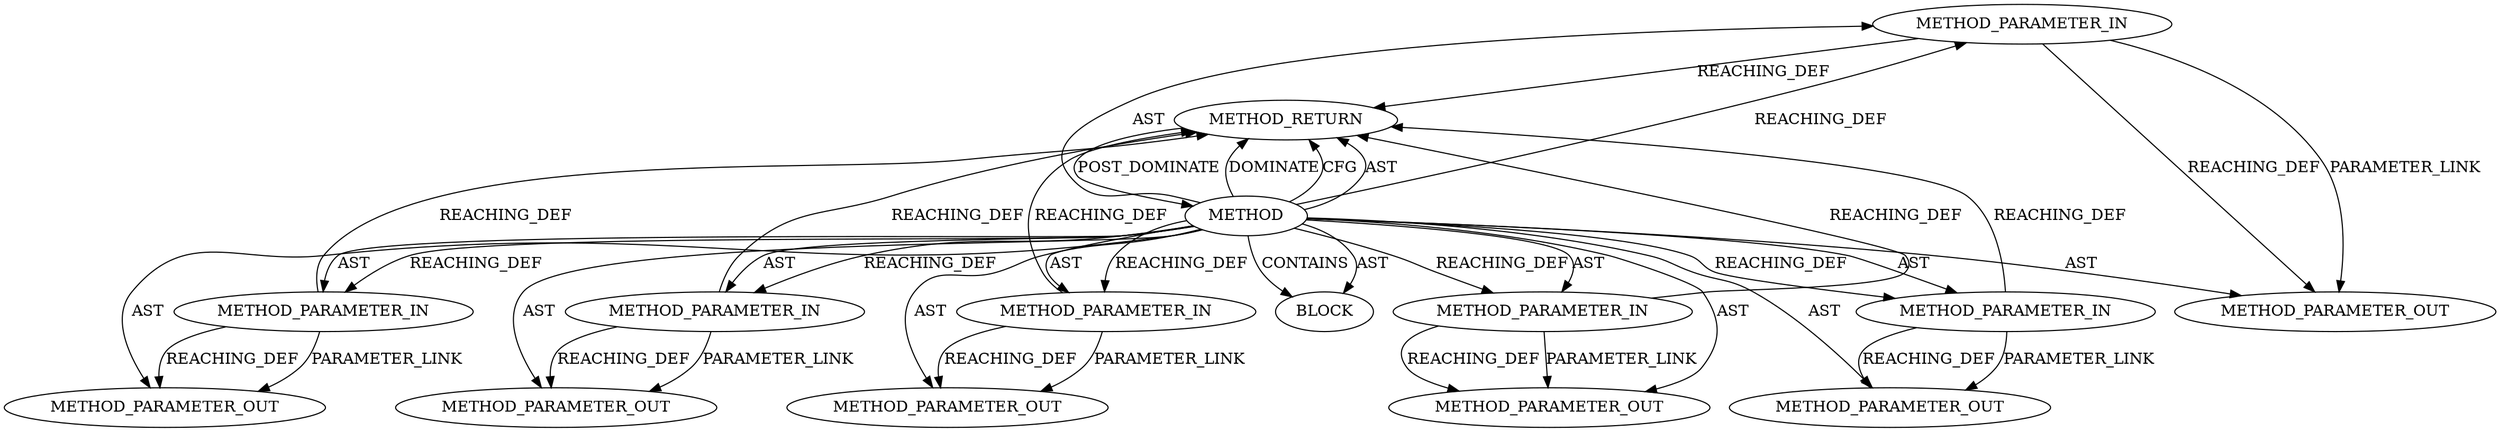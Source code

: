 digraph {
  12515 [label=METHOD_PARAMETER_IN ORDER=2 CODE="p2" IS_VARIADIC=false TYPE_FULL_NAME="ANY" EVALUATION_STRATEGY="BY_VALUE" INDEX=2 NAME="p2"]
  12513 [label=METHOD AST_PARENT_TYPE="NAMESPACE_BLOCK" AST_PARENT_FULL_NAME="<global>" ORDER=0 CODE="<empty>" FULL_NAME="sg_alloc_table_from_pages" IS_EXTERNAL=true FILENAME="<empty>" SIGNATURE="" NAME="sg_alloc_table_from_pages"]
  13452 [label=METHOD_PARAMETER_OUT ORDER=1 CODE="p1" IS_VARIADIC=false TYPE_FULL_NAME="ANY" EVALUATION_STRATEGY="BY_VALUE" INDEX=1 NAME="p1"]
  12521 [label=METHOD_RETURN ORDER=2 CODE="RET" TYPE_FULL_NAME="ANY" EVALUATION_STRATEGY="BY_VALUE"]
  13453 [label=METHOD_PARAMETER_OUT ORDER=2 CODE="p2" IS_VARIADIC=false TYPE_FULL_NAME="ANY" EVALUATION_STRATEGY="BY_VALUE" INDEX=2 NAME="p2"]
  13454 [label=METHOD_PARAMETER_OUT ORDER=3 CODE="p3" IS_VARIADIC=false TYPE_FULL_NAME="ANY" EVALUATION_STRATEGY="BY_VALUE" INDEX=3 NAME="p3"]
  12517 [label=METHOD_PARAMETER_IN ORDER=4 CODE="p4" IS_VARIADIC=false TYPE_FULL_NAME="ANY" EVALUATION_STRATEGY="BY_VALUE" INDEX=4 NAME="p4"]
  13456 [label=METHOD_PARAMETER_OUT ORDER=5 CODE="p5" IS_VARIADIC=false TYPE_FULL_NAME="ANY" EVALUATION_STRATEGY="BY_VALUE" INDEX=5 NAME="p5"]
  12518 [label=METHOD_PARAMETER_IN ORDER=5 CODE="p5" IS_VARIADIC=false TYPE_FULL_NAME="ANY" EVALUATION_STRATEGY="BY_VALUE" INDEX=5 NAME="p5"]
  12516 [label=METHOD_PARAMETER_IN ORDER=3 CODE="p3" IS_VARIADIC=false TYPE_FULL_NAME="ANY" EVALUATION_STRATEGY="BY_VALUE" INDEX=3 NAME="p3"]
  12519 [label=METHOD_PARAMETER_IN ORDER=6 CODE="p6" IS_VARIADIC=false TYPE_FULL_NAME="ANY" EVALUATION_STRATEGY="BY_VALUE" INDEX=6 NAME="p6"]
  12520 [label=BLOCK ORDER=1 ARGUMENT_INDEX=1 CODE="<empty>" TYPE_FULL_NAME="ANY"]
  12514 [label=METHOD_PARAMETER_IN ORDER=1 CODE="p1" IS_VARIADIC=false TYPE_FULL_NAME="ANY" EVALUATION_STRATEGY="BY_VALUE" INDEX=1 NAME="p1"]
  13457 [label=METHOD_PARAMETER_OUT ORDER=6 CODE="p6" IS_VARIADIC=false TYPE_FULL_NAME="ANY" EVALUATION_STRATEGY="BY_VALUE" INDEX=6 NAME="p6"]
  13455 [label=METHOD_PARAMETER_OUT ORDER=4 CODE="p4" IS_VARIADIC=false TYPE_FULL_NAME="ANY" EVALUATION_STRATEGY="BY_VALUE" INDEX=4 NAME="p4"]
  12517 -> 13455 [label=REACHING_DEF VARIABLE="p4"]
  12513 -> 12514 [label=REACHING_DEF VARIABLE=""]
  12517 -> 13455 [label=PARAMETER_LINK ]
  12513 -> 12519 [label=REACHING_DEF VARIABLE=""]
  12513 -> 13457 [label=AST ]
  12518 -> 13456 [label=REACHING_DEF VARIABLE="p5"]
  12513 -> 12515 [label=AST ]
  12516 -> 12521 [label=REACHING_DEF VARIABLE="p3"]
  12513 -> 13456 [label=AST ]
  12518 -> 13456 [label=PARAMETER_LINK ]
  12513 -> 12518 [label=AST ]
  12518 -> 12521 [label=REACHING_DEF VARIABLE="p5"]
  12516 -> 13454 [label=PARAMETER_LINK ]
  12517 -> 12521 [label=REACHING_DEF VARIABLE="p4"]
  12513 -> 12521 [label=DOMINATE ]
  12514 -> 12521 [label=REACHING_DEF VARIABLE="p1"]
  12515 -> 13453 [label=REACHING_DEF VARIABLE="p2"]
  12513 -> 13452 [label=AST ]
  12513 -> 12515 [label=REACHING_DEF VARIABLE=""]
  12513 -> 12516 [label=AST ]
  12519 -> 13457 [label=PARAMETER_LINK ]
  12513 -> 12514 [label=AST ]
  12513 -> 13454 [label=AST ]
  12514 -> 13452 [label=REACHING_DEF VARIABLE="p1"]
  12513 -> 12516 [label=REACHING_DEF VARIABLE=""]
  12513 -> 12520 [label=AST ]
  12515 -> 12521 [label=REACHING_DEF VARIABLE="p2"]
  12521 -> 12513 [label=POST_DOMINATE ]
  12513 -> 12517 [label=REACHING_DEF VARIABLE=""]
  12516 -> 13454 [label=REACHING_DEF VARIABLE="p3"]
  12513 -> 12520 [label=CONTAINS ]
  12513 -> 13453 [label=AST ]
  12513 -> 12518 [label=REACHING_DEF VARIABLE=""]
  12513 -> 12521 [label=CFG ]
  12513 -> 13455 [label=AST ]
  12519 -> 13457 [label=REACHING_DEF VARIABLE="p6"]
  12515 -> 13453 [label=PARAMETER_LINK ]
  12513 -> 12517 [label=AST ]
  12514 -> 13452 [label=PARAMETER_LINK ]
  12513 -> 12521 [label=AST ]
  12519 -> 12521 [label=REACHING_DEF VARIABLE="p6"]
  12513 -> 12519 [label=AST ]
}
